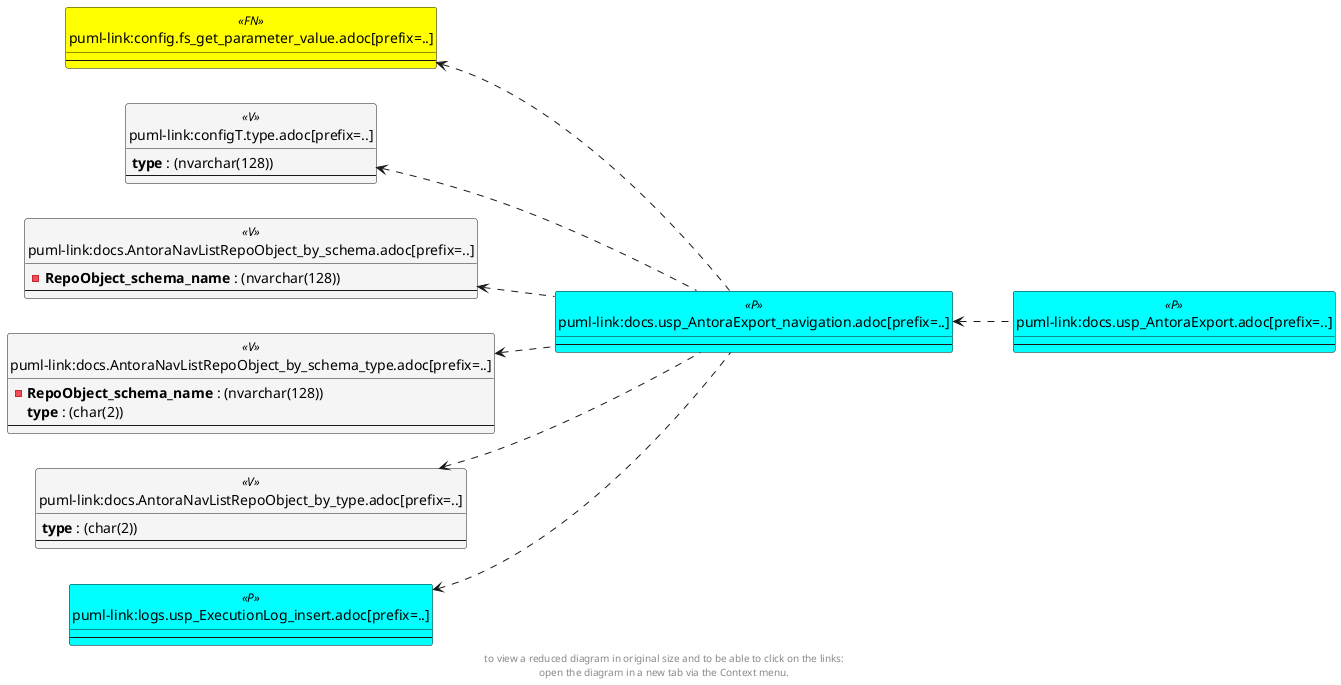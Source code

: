 @startuml
left to right direction
'top to bottom direction
hide circle
'avoide "." issues:
set namespaceSeparator none


skinparam class {
  BackgroundColor White
  BackgroundColor<<FN>> Yellow
  BackgroundColor<<FS>> Yellow
  BackgroundColor<<FT>> LightGray
  BackgroundColor<<IF>> Yellow
  BackgroundColor<<IS>> Yellow
  BackgroundColor<<P>> Aqua
  BackgroundColor<<PC>> Aqua
  BackgroundColor<<SN>> Yellow
  BackgroundColor<<SO>> SlateBlue
  BackgroundColor<<TF>> LightGray
  BackgroundColor<<TR>> Tomato
  BackgroundColor<<U>> White
  BackgroundColor<<V>> WhiteSmoke
  BackgroundColor<<X>> Aqua
}


entity "puml-link:config.fs_get_parameter_value.adoc[prefix=..]" as config.fs_get_parameter_value << FN >> {
  --
}

entity "puml-link:configT.type.adoc[prefix=..]" as configT.type << V >> {
  **type** : (nvarchar(128))
  --
}

entity "puml-link:docs.AntoraNavListRepoObject_by_schema.adoc[prefix=..]" as docs.AntoraNavListRepoObject_by_schema << V >> {
  - **RepoObject_schema_name** : (nvarchar(128))
  --
}

entity "puml-link:docs.AntoraNavListRepoObject_by_schema_type.adoc[prefix=..]" as docs.AntoraNavListRepoObject_by_schema_type << V >> {
  - **RepoObject_schema_name** : (nvarchar(128))
  **type** : (char(2))
  --
}

entity "puml-link:docs.AntoraNavListRepoObject_by_type.adoc[prefix=..]" as docs.AntoraNavListRepoObject_by_type << V >> {
  **type** : (char(2))
  --
}

entity "puml-link:docs.usp_AntoraExport.adoc[prefix=..]" as docs.usp_AntoraExport << P >> {
  --
}

entity "puml-link:docs.usp_AntoraExport_navigation.adoc[prefix=..]" as docs.usp_AntoraExport_navigation << P >> {
  --
}

entity "puml-link:logs.usp_ExecutionLog_insert.adoc[prefix=..]" as logs.usp_ExecutionLog_insert << P >> {
  --
}

config.fs_get_parameter_value <.. docs.usp_AntoraExport_navigation
configT.type <.. docs.usp_AntoraExport_navigation
docs.AntoraNavListRepoObject_by_schema <.. docs.usp_AntoraExport_navigation
docs.AntoraNavListRepoObject_by_schema_type <.. docs.usp_AntoraExport_navigation
docs.AntoraNavListRepoObject_by_type <.. docs.usp_AntoraExport_navigation
docs.usp_AntoraExport_navigation <.. docs.usp_AntoraExport
logs.usp_ExecutionLog_insert <.. docs.usp_AntoraExport_navigation
footer
to view a reduced diagram in original size and to be able to click on the links:
open the diagram in a new tab via the Context menu.
end footer

@enduml

